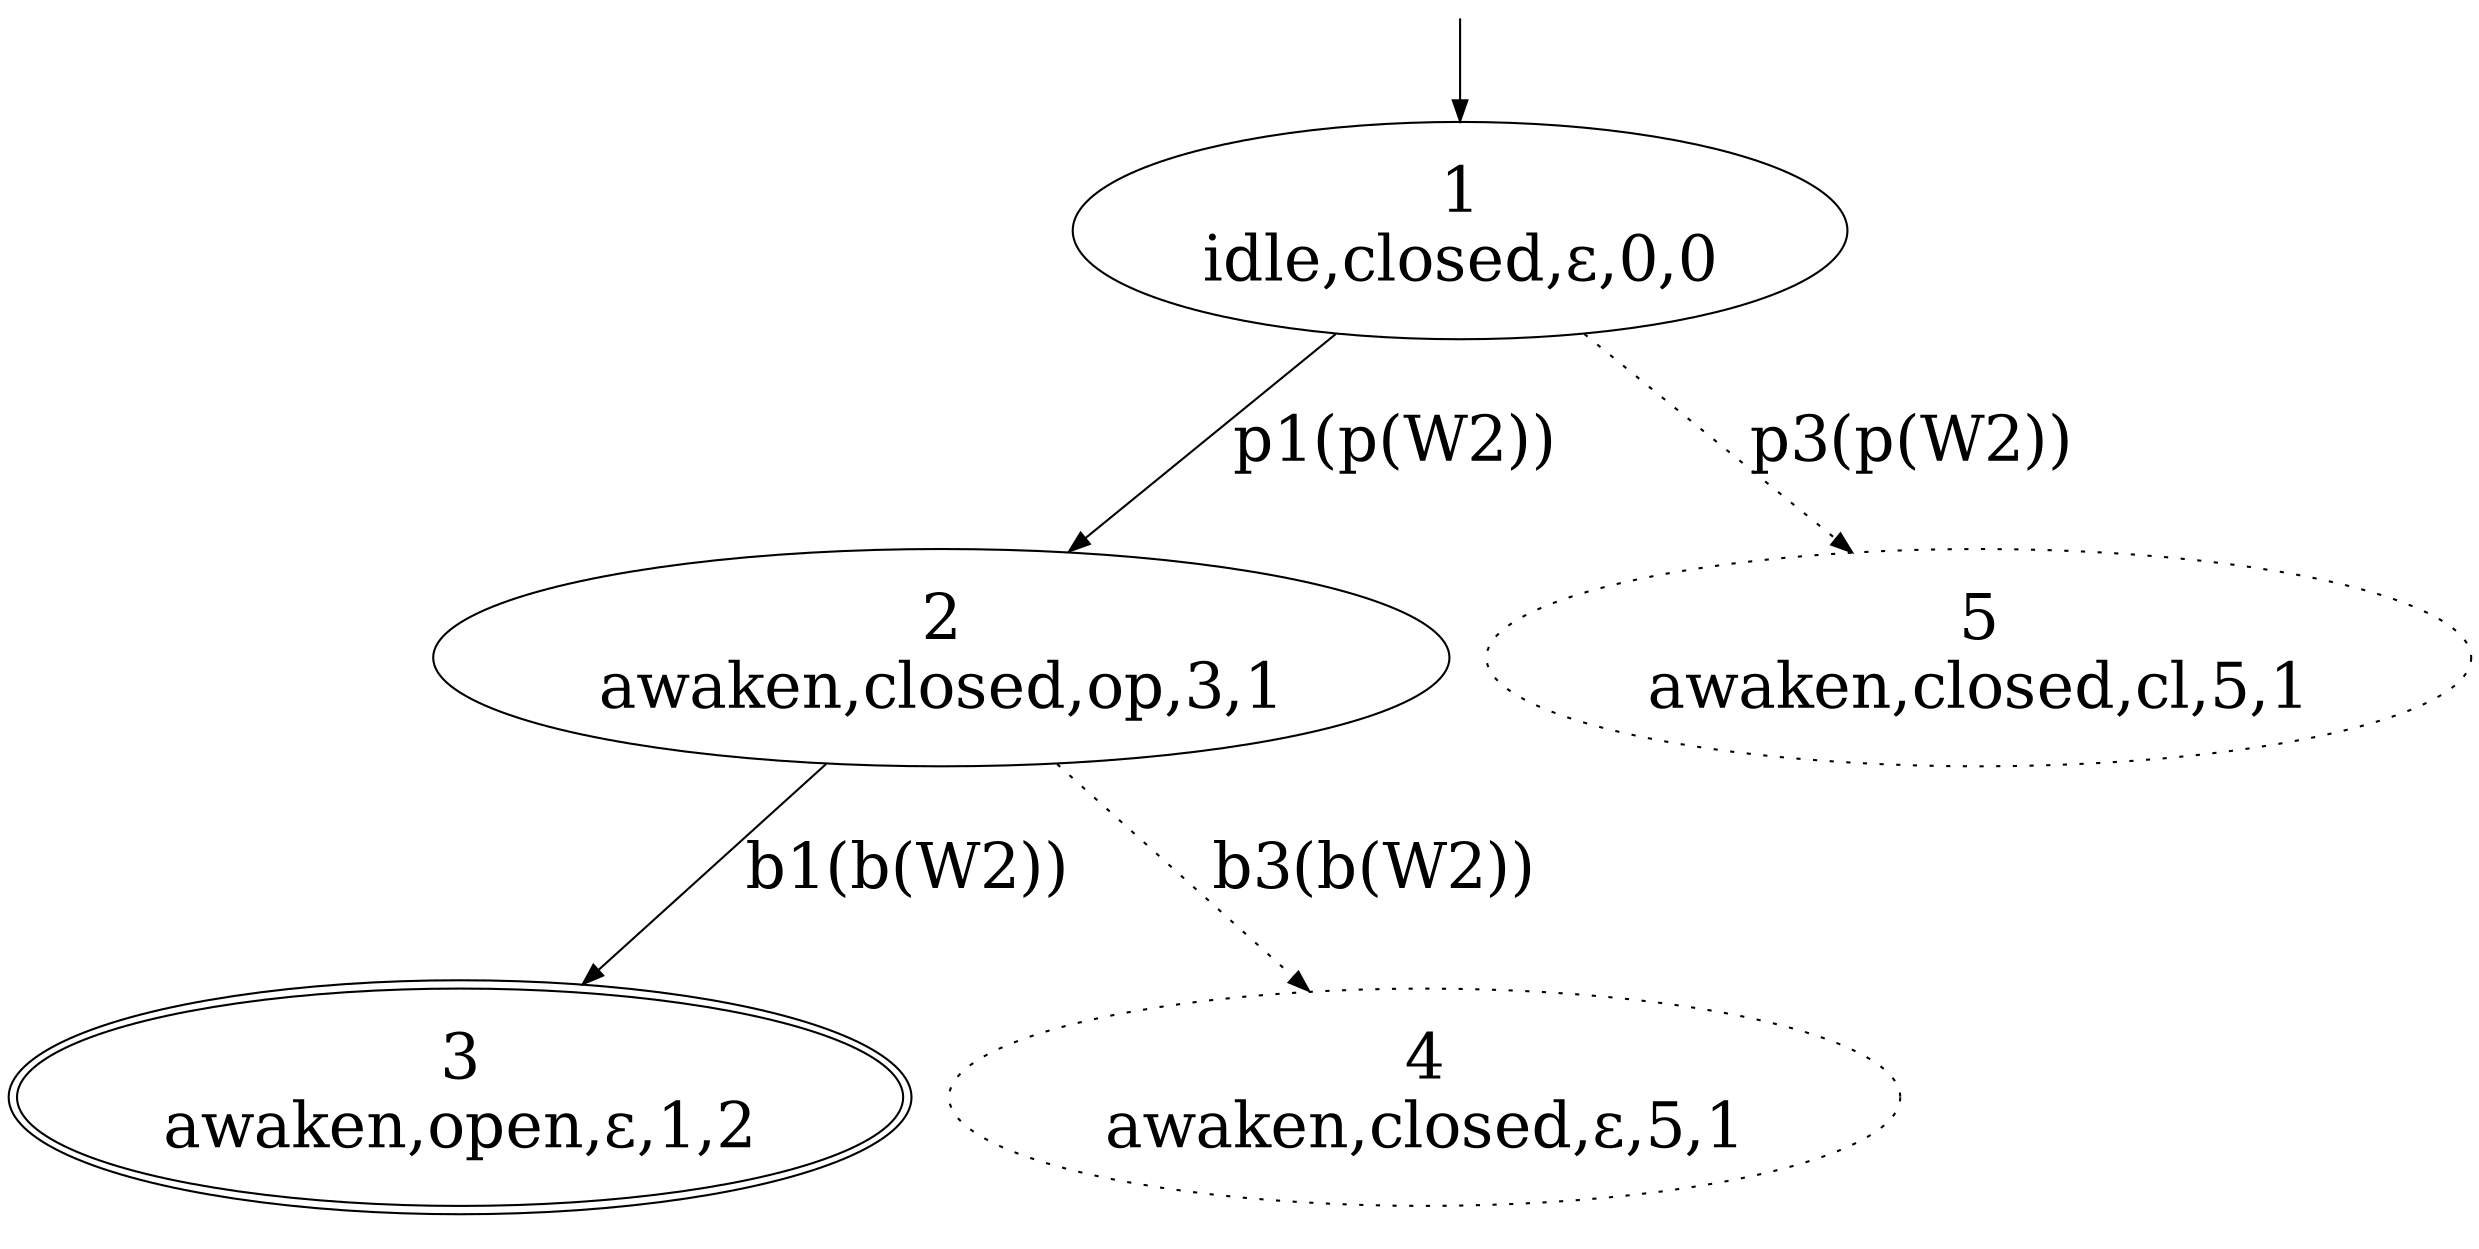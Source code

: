digraph G {
ratio=0.5;
rankdir=TB;
ranksep=0.4;
1 [shape=ellipse,fontsize=30,label="1
idle,closed,&epsilon;,0,0"];
2 [shape=ellipse,fontsize=30,label="2
awaken,closed,op,3,1"];
1 -> 2 [label="p1(p(W2))",fontsize=30];
3 [shape=ellipse,fontsize=30,peripheries=2,label="3
awaken,open,&epsilon;,1,2"];
2 -> 3 [label="b1(b(W2))",fontsize=30];
4 [shape=ellipse,fontsize=30,style=dotted,label="4
awaken,closed,&epsilon;,5,1"];
2 -> 4 [label="b3(b(W2))",fontsize=30,style=dotted];
5 [shape=ellipse,fontsize=30,style=dotted,label="5
awaken,closed,cl,5,1"];
1 -> 5 [label="p3(p(W2))",fontsize=30,style=dotted];
node [shape = point, color=white, fontcolor=white]; start;
start -> 1;
}
